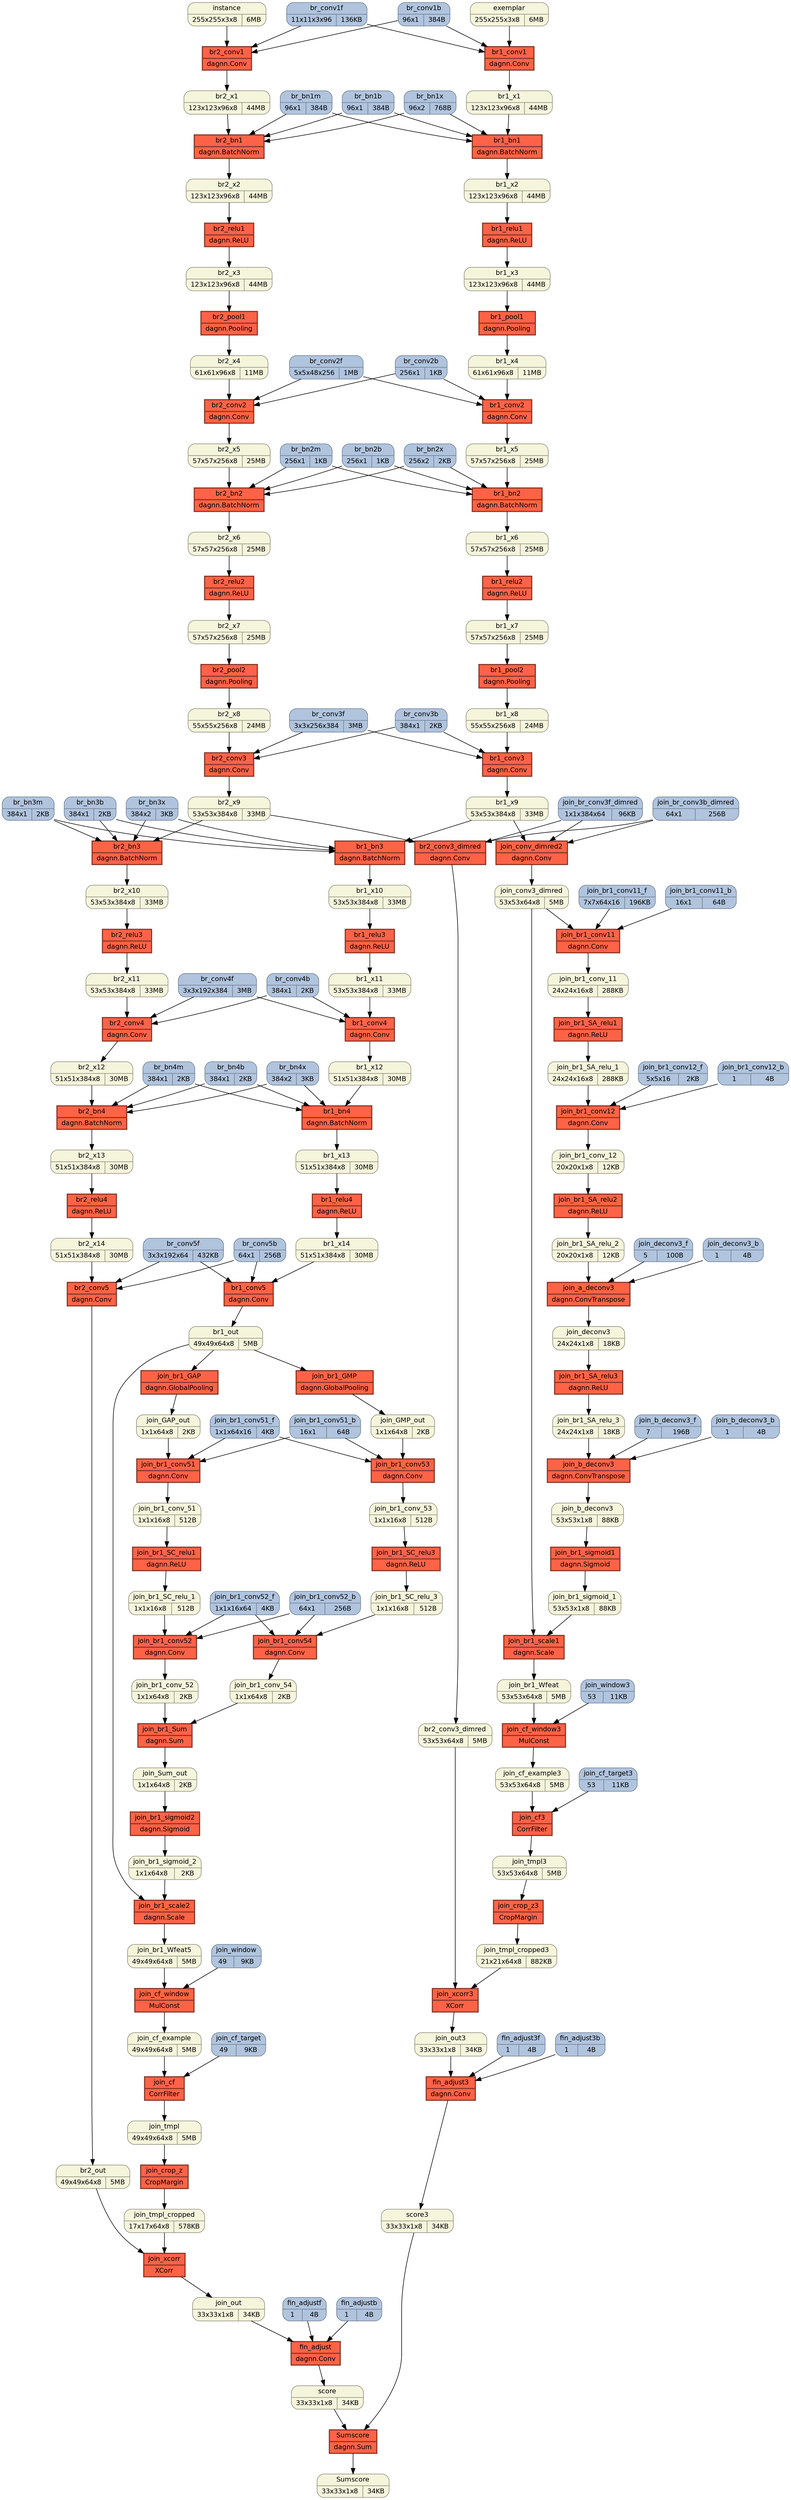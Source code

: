 digraph DagNN {
	fontsize=12
	var_exemplar [label="{{exemplar} | {255x255x3x8 | 6MB }}" shape=record style="solid,rounded,filled" color=cornsilk4 fillcolor=beige fontsize=12 fontname="helvetica" ]
	var_br1_x1 [label="{{br1_x1} | {123x123x96x8 | 44MB }}" shape=record style="solid,rounded,filled" color=cornsilk4 fillcolor=beige fontsize=12 fontname="helvetica" ]
	var_br1_x2 [label="{{br1_x2} | {123x123x96x8 | 44MB }}" shape=record style="solid,rounded,filled" color=cornsilk4 fillcolor=beige fontsize=12 fontname="helvetica" ]
	var_br1_x3 [label="{{br1_x3} | {123x123x96x8 | 44MB }}" shape=record style="solid,rounded,filled" color=cornsilk4 fillcolor=beige fontsize=12 fontname="helvetica" ]
	var_br1_x4 [label="{{br1_x4} | {61x61x96x8 | 11MB }}" shape=record style="solid,rounded,filled" color=cornsilk4 fillcolor=beige fontsize=12 fontname="helvetica" ]
	var_br1_x5 [label="{{br1_x5} | {57x57x256x8 | 25MB }}" shape=record style="solid,rounded,filled" color=cornsilk4 fillcolor=beige fontsize=12 fontname="helvetica" ]
	var_br1_x6 [label="{{br1_x6} | {57x57x256x8 | 25MB }}" shape=record style="solid,rounded,filled" color=cornsilk4 fillcolor=beige fontsize=12 fontname="helvetica" ]
	var_br1_x7 [label="{{br1_x7} | {57x57x256x8 | 25MB }}" shape=record style="solid,rounded,filled" color=cornsilk4 fillcolor=beige fontsize=12 fontname="helvetica" ]
	var_br1_x8 [label="{{br1_x8} | {55x55x256x8 | 24MB }}" shape=record style="solid,rounded,filled" color=cornsilk4 fillcolor=beige fontsize=12 fontname="helvetica" ]
	var_br1_x9 [label="{{br1_x9} | {53x53x384x8 | 33MB }}" shape=record style="solid,rounded,filled" color=cornsilk4 fillcolor=beige fontsize=12 fontname="helvetica" ]
	var_br1_x10 [label="{{br1_x10} | {53x53x384x8 | 33MB }}" shape=record style="solid,rounded,filled" color=cornsilk4 fillcolor=beige fontsize=12 fontname="helvetica" ]
	var_br1_x11 [label="{{br1_x11} | {53x53x384x8 | 33MB }}" shape=record style="solid,rounded,filled" color=cornsilk4 fillcolor=beige fontsize=12 fontname="helvetica" ]
	var_br1_x12 [label="{{br1_x12} | {51x51x384x8 | 30MB }}" shape=record style="solid,rounded,filled" color=cornsilk4 fillcolor=beige fontsize=12 fontname="helvetica" ]
	var_br1_x13 [label="{{br1_x13} | {51x51x384x8 | 30MB }}" shape=record style="solid,rounded,filled" color=cornsilk4 fillcolor=beige fontsize=12 fontname="helvetica" ]
	var_br1_x14 [label="{{br1_x14} | {51x51x384x8 | 30MB }}" shape=record style="solid,rounded,filled" color=cornsilk4 fillcolor=beige fontsize=12 fontname="helvetica" ]
	var_br1_out [label="{{br1_out} | {49x49x64x8 | 5MB }}" shape=record style="solid,rounded,filled" color=cornsilk4 fillcolor=beige fontsize=12 fontname="helvetica" ]
	var_instance [label="{{instance} | {255x255x3x8 | 6MB }}" shape=record style="solid,rounded,filled" color=cornsilk4 fillcolor=beige fontsize=12 fontname="helvetica" ]
	var_br2_x1 [label="{{br2_x1} | {123x123x96x8 | 44MB }}" shape=record style="solid,rounded,filled" color=cornsilk4 fillcolor=beige fontsize=12 fontname="helvetica" ]
	var_br2_x2 [label="{{br2_x2} | {123x123x96x8 | 44MB }}" shape=record style="solid,rounded,filled" color=cornsilk4 fillcolor=beige fontsize=12 fontname="helvetica" ]
	var_br2_x3 [label="{{br2_x3} | {123x123x96x8 | 44MB }}" shape=record style="solid,rounded,filled" color=cornsilk4 fillcolor=beige fontsize=12 fontname="helvetica" ]
	var_br2_x4 [label="{{br2_x4} | {61x61x96x8 | 11MB }}" shape=record style="solid,rounded,filled" color=cornsilk4 fillcolor=beige fontsize=12 fontname="helvetica" ]
	var_br2_x5 [label="{{br2_x5} | {57x57x256x8 | 25MB }}" shape=record style="solid,rounded,filled" color=cornsilk4 fillcolor=beige fontsize=12 fontname="helvetica" ]
	var_br2_x6 [label="{{br2_x6} | {57x57x256x8 | 25MB }}" shape=record style="solid,rounded,filled" color=cornsilk4 fillcolor=beige fontsize=12 fontname="helvetica" ]
	var_br2_x7 [label="{{br2_x7} | {57x57x256x8 | 25MB }}" shape=record style="solid,rounded,filled" color=cornsilk4 fillcolor=beige fontsize=12 fontname="helvetica" ]
	var_br2_x8 [label="{{br2_x8} | {55x55x256x8 | 24MB }}" shape=record style="solid,rounded,filled" color=cornsilk4 fillcolor=beige fontsize=12 fontname="helvetica" ]
	var_br2_x9 [label="{{br2_x9} | {53x53x384x8 | 33MB }}" shape=record style="solid,rounded,filled" color=cornsilk4 fillcolor=beige fontsize=12 fontname="helvetica" ]
	var_br2_x10 [label="{{br2_x10} | {53x53x384x8 | 33MB }}" shape=record style="solid,rounded,filled" color=cornsilk4 fillcolor=beige fontsize=12 fontname="helvetica" ]
	var_br2_x11 [label="{{br2_x11} | {53x53x384x8 | 33MB }}" shape=record style="solid,rounded,filled" color=cornsilk4 fillcolor=beige fontsize=12 fontname="helvetica" ]
	var_br2_x12 [label="{{br2_x12} | {51x51x384x8 | 30MB }}" shape=record style="solid,rounded,filled" color=cornsilk4 fillcolor=beige fontsize=12 fontname="helvetica" ]
	var_br2_x13 [label="{{br2_x13} | {51x51x384x8 | 30MB }}" shape=record style="solid,rounded,filled" color=cornsilk4 fillcolor=beige fontsize=12 fontname="helvetica" ]
	var_br2_x14 [label="{{br2_x14} | {51x51x384x8 | 30MB }}" shape=record style="solid,rounded,filled" color=cornsilk4 fillcolor=beige fontsize=12 fontname="helvetica" ]
	var_br2_out [label="{{br2_out} | {49x49x64x8 | 5MB }}" shape=record style="solid,rounded,filled" color=cornsilk4 fillcolor=beige fontsize=12 fontname="helvetica" ]
	var_br2_conv3_dimred [label="{{br2_conv3_dimred} | {53x53x64x8 | 5MB }}" shape=record style="solid,rounded,filled" color=cornsilk4 fillcolor=beige fontsize=12 fontname="helvetica" ]
	var_join_GAP_out [label="{{join_GAP_out} | {1x1x64x8 | 2KB }}" shape=record style="solid,rounded,filled" color=cornsilk4 fillcolor=beige fontsize=12 fontname="helvetica" ]
	var_join_br1_conv_51 [label="{{join_br1_conv_51} | {1x1x16x8 | 512B }}" shape=record style="solid,rounded,filled" color=cornsilk4 fillcolor=beige fontsize=12 fontname="helvetica" ]
	var_join_br1_SC_relu_1 [label="{{join_br1_SC_relu_1} | {1x1x16x8 | 512B }}" shape=record style="solid,rounded,filled" color=cornsilk4 fillcolor=beige fontsize=12 fontname="helvetica" ]
	var_join_br1_conv_52 [label="{{join_br1_conv_52} | {1x1x64x8 | 2KB }}" shape=record style="solid,rounded,filled" color=cornsilk4 fillcolor=beige fontsize=12 fontname="helvetica" ]
	var_join_GMP_out [label="{{join_GMP_out} | {1x1x64x8 | 2KB }}" shape=record style="solid,rounded,filled" color=cornsilk4 fillcolor=beige fontsize=12 fontname="helvetica" ]
	var_join_br1_conv_53 [label="{{join_br1_conv_53} | {1x1x16x8 | 512B }}" shape=record style="solid,rounded,filled" color=cornsilk4 fillcolor=beige fontsize=12 fontname="helvetica" ]
	var_join_br1_SC_relu_3 [label="{{join_br1_SC_relu_3} | {1x1x16x8 | 512B }}" shape=record style="solid,rounded,filled" color=cornsilk4 fillcolor=beige fontsize=12 fontname="helvetica" ]
	var_join_br1_conv_54 [label="{{join_br1_conv_54} | {1x1x64x8 | 2KB }}" shape=record style="solid,rounded,filled" color=cornsilk4 fillcolor=beige fontsize=12 fontname="helvetica" ]
	var_join_Sum_out [label="{{join_Sum_out} | {1x1x64x8 | 2KB }}" shape=record style="solid,rounded,filled" color=cornsilk4 fillcolor=beige fontsize=12 fontname="helvetica" ]
	var_join_br1_sigmoid_2 [label="{{join_br1_sigmoid_2} | {1x1x64x8 | 2KB }}" shape=record style="solid,rounded,filled" color=cornsilk4 fillcolor=beige fontsize=12 fontname="helvetica" ]
	var_join_br1_Wfeat5 [label="{{join_br1_Wfeat5} | {49x49x64x8 | 5MB }}" shape=record style="solid,rounded,filled" color=cornsilk4 fillcolor=beige fontsize=12 fontname="helvetica" ]
	var_join_cf_example [label="{{join_cf_example} | {49x49x64x8 | 5MB }}" shape=record style="solid,rounded,filled" color=cornsilk4 fillcolor=beige fontsize=12 fontname="helvetica" ]
	var_join_tmpl [label="{{join_tmpl} | {49x49x64x8 | 5MB }}" shape=record style="solid,rounded,filled" color=cornsilk4 fillcolor=beige fontsize=12 fontname="helvetica" ]
	var_join_tmpl_cropped [label="{{join_tmpl_cropped} | {17x17x64x8 | 578KB }}" shape=record style="solid,rounded,filled" color=cornsilk4 fillcolor=beige fontsize=12 fontname="helvetica" ]
	var_join_out [label="{{join_out} | {33x33x1x8 | 34KB }}" shape=record style="solid,rounded,filled" color=cornsilk4 fillcolor=beige fontsize=12 fontname="helvetica" ]
	var_join_conv3_dimred [label="{{join_conv3_dimred} | {53x53x64x8 | 5MB }}" shape=record style="solid,rounded,filled" color=cornsilk4 fillcolor=beige fontsize=12 fontname="helvetica" ]
	var_join_br1_conv_11 [label="{{join_br1_conv_11} | {24x24x16x8 | 288KB }}" shape=record style="solid,rounded,filled" color=cornsilk4 fillcolor=beige fontsize=12 fontname="helvetica" ]
	var_join_br1_SA_relu_1 [label="{{join_br1_SA_relu_1} | {24x24x16x8 | 288KB }}" shape=record style="solid,rounded,filled" color=cornsilk4 fillcolor=beige fontsize=12 fontname="helvetica" ]
	var_join_br1_conv_12 [label="{{join_br1_conv_12} | {20x20x1x8 | 12KB }}" shape=record style="solid,rounded,filled" color=cornsilk4 fillcolor=beige fontsize=12 fontname="helvetica" ]
	var_join_br1_SA_relu_2 [label="{{join_br1_SA_relu_2} | {20x20x1x8 | 12KB }}" shape=record style="solid,rounded,filled" color=cornsilk4 fillcolor=beige fontsize=12 fontname="helvetica" ]
	var_join_deconv3 [label="{{join_deconv3} | {24x24x1x8 | 18KB }}" shape=record style="solid,rounded,filled" color=cornsilk4 fillcolor=beige fontsize=12 fontname="helvetica" ]
	var_join_br1_SA_relu_3 [label="{{join_br1_SA_relu_3} | {24x24x1x8 | 18KB }}" shape=record style="solid,rounded,filled" color=cornsilk4 fillcolor=beige fontsize=12 fontname="helvetica" ]
	var_join_b_deconv3 [label="{{join_b_deconv3} | {53x53x1x8 | 88KB }}" shape=record style="solid,rounded,filled" color=cornsilk4 fillcolor=beige fontsize=12 fontname="helvetica" ]
	var_join_br1_sigmoid_1 [label="{{join_br1_sigmoid_1} | {53x53x1x8 | 88KB }}" shape=record style="solid,rounded,filled" color=cornsilk4 fillcolor=beige fontsize=12 fontname="helvetica" ]
	var_join_br1_Wfeat [label="{{join_br1_Wfeat} | {53x53x64x8 | 5MB }}" shape=record style="solid,rounded,filled" color=cornsilk4 fillcolor=beige fontsize=12 fontname="helvetica" ]
	var_join_cf_example3 [label="{{join_cf_example3} | {53x53x64x8 | 5MB }}" shape=record style="solid,rounded,filled" color=cornsilk4 fillcolor=beige fontsize=12 fontname="helvetica" ]
	var_join_tmpl3 [label="{{join_tmpl3} | {53x53x64x8 | 5MB }}" shape=record style="solid,rounded,filled" color=cornsilk4 fillcolor=beige fontsize=12 fontname="helvetica" ]
	var_join_tmpl_cropped3 [label="{{join_tmpl_cropped3} | {21x21x64x8 | 882KB }}" shape=record style="solid,rounded,filled" color=cornsilk4 fillcolor=beige fontsize=12 fontname="helvetica" ]
	var_join_out3 [label="{{join_out3} | {33x33x1x8 | 34KB }}" shape=record style="solid,rounded,filled" color=cornsilk4 fillcolor=beige fontsize=12 fontname="helvetica" ]
	var_score [label="{{score} | {33x33x1x8 | 34KB }}" shape=record style="solid,rounded,filled" color=cornsilk4 fillcolor=beige fontsize=12 fontname="helvetica" ]
	var_score3 [label="{{score3} | {33x33x1x8 | 34KB }}" shape=record style="solid,rounded,filled" color=cornsilk4 fillcolor=beige fontsize=12 fontname="helvetica" ]
	var_Sumscore [label="{{Sumscore} | {33x33x1x8 | 34KB }}" shape=record style="solid,rounded,filled" color=cornsilk4 fillcolor=beige fontsize=12 fontname="helvetica" ]
	par_br_conv1f [label="{{br_conv1f} | {11x11x3x96 | 136KB }}" shape=record style="solid,rounded,filled" color=lightsteelblue4 fillcolor=lightsteelblue fontsize=12 fontname="helvetica" ]
	par_br_conv1b [label="{{br_conv1b} | {96x1 | 384B }}" shape=record style="solid,rounded,filled" color=lightsteelblue4 fillcolor=lightsteelblue fontsize=12 fontname="helvetica" ]
	par_br_bn1m [label="{{br_bn1m} | {96x1 | 384B }}" shape=record style="solid,rounded,filled" color=lightsteelblue4 fillcolor=lightsteelblue fontsize=12 fontname="helvetica" ]
	par_br_bn1b [label="{{br_bn1b} | {96x1 | 384B }}" shape=record style="solid,rounded,filled" color=lightsteelblue4 fillcolor=lightsteelblue fontsize=12 fontname="helvetica" ]
	par_br_bn1x [label="{{br_bn1x} | {96x2 | 768B }}" shape=record style="solid,rounded,filled" color=lightsteelblue4 fillcolor=lightsteelblue fontsize=12 fontname="helvetica" ]
	par_br_conv2f [label="{{br_conv2f} | {5x5x48x256 | 1MB }}" shape=record style="solid,rounded,filled" color=lightsteelblue4 fillcolor=lightsteelblue fontsize=12 fontname="helvetica" ]
	par_br_conv2b [label="{{br_conv2b} | {256x1 | 1KB }}" shape=record style="solid,rounded,filled" color=lightsteelblue4 fillcolor=lightsteelblue fontsize=12 fontname="helvetica" ]
	par_br_bn2m [label="{{br_bn2m} | {256x1 | 1KB }}" shape=record style="solid,rounded,filled" color=lightsteelblue4 fillcolor=lightsteelblue fontsize=12 fontname="helvetica" ]
	par_br_bn2b [label="{{br_bn2b} | {256x1 | 1KB }}" shape=record style="solid,rounded,filled" color=lightsteelblue4 fillcolor=lightsteelblue fontsize=12 fontname="helvetica" ]
	par_br_bn2x [label="{{br_bn2x} | {256x2 | 2KB }}" shape=record style="solid,rounded,filled" color=lightsteelblue4 fillcolor=lightsteelblue fontsize=12 fontname="helvetica" ]
	par_br_conv3f [label="{{br_conv3f} | {3x3x256x384 | 3MB }}" shape=record style="solid,rounded,filled" color=lightsteelblue4 fillcolor=lightsteelblue fontsize=12 fontname="helvetica" ]
	par_br_conv3b [label="{{br_conv3b} | {384x1 | 2KB }}" shape=record style="solid,rounded,filled" color=lightsteelblue4 fillcolor=lightsteelblue fontsize=12 fontname="helvetica" ]
	par_br_bn3m [label="{{br_bn3m} | {384x1 | 2KB }}" shape=record style="solid,rounded,filled" color=lightsteelblue4 fillcolor=lightsteelblue fontsize=12 fontname="helvetica" ]
	par_br_bn3b [label="{{br_bn3b} | {384x1 | 2KB }}" shape=record style="solid,rounded,filled" color=lightsteelblue4 fillcolor=lightsteelblue fontsize=12 fontname="helvetica" ]
	par_br_bn3x [label="{{br_bn3x} | {384x2 | 3KB }}" shape=record style="solid,rounded,filled" color=lightsteelblue4 fillcolor=lightsteelblue fontsize=12 fontname="helvetica" ]
	par_br_conv4f [label="{{br_conv4f} | {3x3x192x384 | 3MB }}" shape=record style="solid,rounded,filled" color=lightsteelblue4 fillcolor=lightsteelblue fontsize=12 fontname="helvetica" ]
	par_br_conv4b [label="{{br_conv4b} | {384x1 | 2KB }}" shape=record style="solid,rounded,filled" color=lightsteelblue4 fillcolor=lightsteelblue fontsize=12 fontname="helvetica" ]
	par_br_bn4m [label="{{br_bn4m} | {384x1 | 2KB }}" shape=record style="solid,rounded,filled" color=lightsteelblue4 fillcolor=lightsteelblue fontsize=12 fontname="helvetica" ]
	par_br_bn4b [label="{{br_bn4b} | {384x1 | 2KB }}" shape=record style="solid,rounded,filled" color=lightsteelblue4 fillcolor=lightsteelblue fontsize=12 fontname="helvetica" ]
	par_br_bn4x [label="{{br_bn4x} | {384x2 | 3KB }}" shape=record style="solid,rounded,filled" color=lightsteelblue4 fillcolor=lightsteelblue fontsize=12 fontname="helvetica" ]
	par_br_conv5f [label="{{br_conv5f} | {3x3x192x64 | 432KB }}" shape=record style="solid,rounded,filled" color=lightsteelblue4 fillcolor=lightsteelblue fontsize=12 fontname="helvetica" ]
	par_br_conv5b [label="{{br_conv5b} | {64x1 | 256B }}" shape=record style="solid,rounded,filled" color=lightsteelblue4 fillcolor=lightsteelblue fontsize=12 fontname="helvetica" ]
	par_join_br_conv3f_dimred [label="{{join_br_conv3f_dimred} | {1x1x384x64 | 96KB }}" shape=record style="solid,rounded,filled" color=lightsteelblue4 fillcolor=lightsteelblue fontsize=12 fontname="helvetica" ]
	par_join_br_conv3b_dimred [label="{{join_br_conv3b_dimred} | {64x1 | 256B }}" shape=record style="solid,rounded,filled" color=lightsteelblue4 fillcolor=lightsteelblue fontsize=12 fontname="helvetica" ]
	par_join_br1_conv51_f [label="{{join_br1_conv51_f} | {1x1x64x16 | 4KB }}" shape=record style="solid,rounded,filled" color=lightsteelblue4 fillcolor=lightsteelblue fontsize=12 fontname="helvetica" ]
	par_join_br1_conv51_b [label="{{join_br1_conv51_b} | {16x1 | 64B }}" shape=record style="solid,rounded,filled" color=lightsteelblue4 fillcolor=lightsteelblue fontsize=12 fontname="helvetica" ]
	par_join_br1_conv52_f [label="{{join_br1_conv52_f} | {1x1x16x64 | 4KB }}" shape=record style="solid,rounded,filled" color=lightsteelblue4 fillcolor=lightsteelblue fontsize=12 fontname="helvetica" ]
	par_join_br1_conv52_b [label="{{join_br1_conv52_b} | {64x1 | 256B }}" shape=record style="solid,rounded,filled" color=lightsteelblue4 fillcolor=lightsteelblue fontsize=12 fontname="helvetica" ]
	par_join_window [label="{{join_window} | {49 | 9KB }}" shape=record style="solid,rounded,filled" color=lightsteelblue4 fillcolor=lightsteelblue fontsize=12 fontname="helvetica" ]
	par_join_cf_target [label="{{join_cf_target} | {49 | 9KB }}" shape=record style="solid,rounded,filled" color=lightsteelblue4 fillcolor=lightsteelblue fontsize=12 fontname="helvetica" ]
	par_join_br1_conv11_f [label="{{join_br1_conv11_f} | {7x7x64x16 | 196KB }}" shape=record style="solid,rounded,filled" color=lightsteelblue4 fillcolor=lightsteelblue fontsize=12 fontname="helvetica" ]
	par_join_br1_conv11_b [label="{{join_br1_conv11_b} | {16x1 | 64B }}" shape=record style="solid,rounded,filled" color=lightsteelblue4 fillcolor=lightsteelblue fontsize=12 fontname="helvetica" ]
	par_join_br1_conv12_f [label="{{join_br1_conv12_f} | {5x5x16 | 2KB }}" shape=record style="solid,rounded,filled" color=lightsteelblue4 fillcolor=lightsteelblue fontsize=12 fontname="helvetica" ]
	par_join_br1_conv12_b [label="{{join_br1_conv12_b} | {1 | 4B }}" shape=record style="solid,rounded,filled" color=lightsteelblue4 fillcolor=lightsteelblue fontsize=12 fontname="helvetica" ]
	par_join_deconv3_f [label="{{join_deconv3_f} | {5 | 100B }}" shape=record style="solid,rounded,filled" color=lightsteelblue4 fillcolor=lightsteelblue fontsize=12 fontname="helvetica" ]
	par_join_deconv3_b [label="{{join_deconv3_b} | {1 | 4B }}" shape=record style="solid,rounded,filled" color=lightsteelblue4 fillcolor=lightsteelblue fontsize=12 fontname="helvetica" ]
	par_join_b_deconv3_f [label="{{join_b_deconv3_f} | {7 | 196B }}" shape=record style="solid,rounded,filled" color=lightsteelblue4 fillcolor=lightsteelblue fontsize=12 fontname="helvetica" ]
	par_join_b_deconv3_b [label="{{join_b_deconv3_b} | {1 | 4B }}" shape=record style="solid,rounded,filled" color=lightsteelblue4 fillcolor=lightsteelblue fontsize=12 fontname="helvetica" ]
	par_join_window3 [label="{{join_window3} | {53 | 11KB }}" shape=record style="solid,rounded,filled" color=lightsteelblue4 fillcolor=lightsteelblue fontsize=12 fontname="helvetica" ]
	par_join_cf_target3 [label="{{join_cf_target3} | {53 | 11KB }}" shape=record style="solid,rounded,filled" color=lightsteelblue4 fillcolor=lightsteelblue fontsize=12 fontname="helvetica" ]
	par_fin_adjustf [label="{{fin_adjustf} | {1 | 4B }}" shape=record style="solid,rounded,filled" color=lightsteelblue4 fillcolor=lightsteelblue fontsize=12 fontname="helvetica" ]
	par_fin_adjustb [label="{{fin_adjustb} | {1 | 4B }}" shape=record style="solid,rounded,filled" color=lightsteelblue4 fillcolor=lightsteelblue fontsize=12 fontname="helvetica" ]
	par_fin_adjust3f [label="{{fin_adjust3f} | {1 | 4B }}" shape=record style="solid,rounded,filled" color=lightsteelblue4 fillcolor=lightsteelblue fontsize=12 fontname="helvetica" ]
	par_fin_adjust3b [label="{{fin_adjust3b} | {1 | 4B }}" shape=record style="solid,rounded,filled" color=lightsteelblue4 fillcolor=lightsteelblue fontsize=12 fontname="helvetica" ]
	br1_conv1 [label="{ br1_conv1 | dagnn.Conv }" shape=record style="bold,filled" color="tomato4" fillcolor="tomato" fontsize=12 fontname="helvetica" ]
	var_exemplar->br1_conv1 [weight=10]
	br1_conv1->var_br1_x1 [weight=10]
	par_br_conv1f->br1_conv1 [weight=1]
	par_br_conv1b->br1_conv1 [weight=1]
	br1_bn1 [label="{ br1_bn1 | dagnn.BatchNorm }" shape=record style="bold,filled" color="tomato4" fillcolor="tomato" fontsize=12 fontname="helvetica" ]
	var_br1_x1->br1_bn1 [weight=10]
	br1_bn1->var_br1_x2 [weight=10]
	par_br_bn1m->br1_bn1 [weight=1]
	par_br_bn1b->br1_bn1 [weight=1]
	par_br_bn1x->br1_bn1 [weight=1]
	br1_relu1 [label="{ br1_relu1 | dagnn.ReLU }" shape=record style="bold,filled" color="tomato4" fillcolor="tomato" fontsize=12 fontname="helvetica" ]
	var_br1_x2->br1_relu1 [weight=10]
	br1_relu1->var_br1_x3 [weight=10]
	br1_pool1 [label="{ br1_pool1 | dagnn.Pooling }" shape=record style="bold,filled" color="tomato4" fillcolor="tomato" fontsize=12 fontname="helvetica" ]
	var_br1_x3->br1_pool1 [weight=10]
	br1_pool1->var_br1_x4 [weight=10]
	br1_conv2 [label="{ br1_conv2 | dagnn.Conv }" shape=record style="bold,filled" color="tomato4" fillcolor="tomato" fontsize=12 fontname="helvetica" ]
	var_br1_x4->br1_conv2 [weight=10]
	br1_conv2->var_br1_x5 [weight=10]
	par_br_conv2f->br1_conv2 [weight=1]
	par_br_conv2b->br1_conv2 [weight=1]
	br1_bn2 [label="{ br1_bn2 | dagnn.BatchNorm }" shape=record style="bold,filled" color="tomato4" fillcolor="tomato" fontsize=12 fontname="helvetica" ]
	var_br1_x5->br1_bn2 [weight=10]
	br1_bn2->var_br1_x6 [weight=10]
	par_br_bn2m->br1_bn2 [weight=1]
	par_br_bn2b->br1_bn2 [weight=1]
	par_br_bn2x->br1_bn2 [weight=1]
	br1_relu2 [label="{ br1_relu2 | dagnn.ReLU }" shape=record style="bold,filled" color="tomato4" fillcolor="tomato" fontsize=12 fontname="helvetica" ]
	var_br1_x6->br1_relu2 [weight=10]
	br1_relu2->var_br1_x7 [weight=10]
	br1_pool2 [label="{ br1_pool2 | dagnn.Pooling }" shape=record style="bold,filled" color="tomato4" fillcolor="tomato" fontsize=12 fontname="helvetica" ]
	var_br1_x7->br1_pool2 [weight=10]
	br1_pool2->var_br1_x8 [weight=10]
	br1_conv3 [label="{ br1_conv3 | dagnn.Conv }" shape=record style="bold,filled" color="tomato4" fillcolor="tomato" fontsize=12 fontname="helvetica" ]
	var_br1_x8->br1_conv3 [weight=10]
	br1_conv3->var_br1_x9 [weight=10]
	par_br_conv3f->br1_conv3 [weight=1]
	par_br_conv3b->br1_conv3 [weight=1]
	br1_bn3 [label="{ br1_bn3 | dagnn.BatchNorm }" shape=record style="bold,filled" color="tomato4" fillcolor="tomato" fontsize=12 fontname="helvetica" ]
	var_br1_x9->br1_bn3 [weight=10]
	br1_bn3->var_br1_x10 [weight=10]
	par_br_bn3m->br1_bn3 [weight=1]
	par_br_bn3b->br1_bn3 [weight=1]
	par_br_bn3x->br1_bn3 [weight=1]
	br1_relu3 [label="{ br1_relu3 | dagnn.ReLU }" shape=record style="bold,filled" color="tomato4" fillcolor="tomato" fontsize=12 fontname="helvetica" ]
	var_br1_x10->br1_relu3 [weight=10]
	br1_relu3->var_br1_x11 [weight=10]
	br1_conv4 [label="{ br1_conv4 | dagnn.Conv }" shape=record style="bold,filled" color="tomato4" fillcolor="tomato" fontsize=12 fontname="helvetica" ]
	var_br1_x11->br1_conv4 [weight=10]
	br1_conv4->var_br1_x12 [weight=10]
	par_br_conv4f->br1_conv4 [weight=1]
	par_br_conv4b->br1_conv4 [weight=1]
	br1_bn4 [label="{ br1_bn4 | dagnn.BatchNorm }" shape=record style="bold,filled" color="tomato4" fillcolor="tomato" fontsize=12 fontname="helvetica" ]
	var_br1_x12->br1_bn4 [weight=10]
	br1_bn4->var_br1_x13 [weight=10]
	par_br_bn4m->br1_bn4 [weight=1]
	par_br_bn4b->br1_bn4 [weight=1]
	par_br_bn4x->br1_bn4 [weight=1]
	br1_relu4 [label="{ br1_relu4 | dagnn.ReLU }" shape=record style="bold,filled" color="tomato4" fillcolor="tomato" fontsize=12 fontname="helvetica" ]
	var_br1_x13->br1_relu4 [weight=10]
	br1_relu4->var_br1_x14 [weight=10]
	br1_conv5 [label="{ br1_conv5 | dagnn.Conv }" shape=record style="bold,filled" color="tomato4" fillcolor="tomato" fontsize=12 fontname="helvetica" ]
	var_br1_x14->br1_conv5 [weight=10]
	br1_conv5->var_br1_out [weight=10]
	par_br_conv5f->br1_conv5 [weight=1]
	par_br_conv5b->br1_conv5 [weight=1]
	br2_conv1 [label="{ br2_conv1 | dagnn.Conv }" shape=record style="bold,filled" color="tomato4" fillcolor="tomato" fontsize=12 fontname="helvetica" ]
	var_instance->br2_conv1 [weight=10]
	br2_conv1->var_br2_x1 [weight=10]
	par_br_conv1f->br2_conv1 [weight=1]
	par_br_conv1b->br2_conv1 [weight=1]
	br2_bn1 [label="{ br2_bn1 | dagnn.BatchNorm }" shape=record style="bold,filled" color="tomato4" fillcolor="tomato" fontsize=12 fontname="helvetica" ]
	var_br2_x1->br2_bn1 [weight=10]
	br2_bn1->var_br2_x2 [weight=10]
	par_br_bn1m->br2_bn1 [weight=1]
	par_br_bn1b->br2_bn1 [weight=1]
	par_br_bn1x->br2_bn1 [weight=1]
	br2_relu1 [label="{ br2_relu1 | dagnn.ReLU }" shape=record style="bold,filled" color="tomato4" fillcolor="tomato" fontsize=12 fontname="helvetica" ]
	var_br2_x2->br2_relu1 [weight=10]
	br2_relu1->var_br2_x3 [weight=10]
	br2_pool1 [label="{ br2_pool1 | dagnn.Pooling }" shape=record style="bold,filled" color="tomato4" fillcolor="tomato" fontsize=12 fontname="helvetica" ]
	var_br2_x3->br2_pool1 [weight=10]
	br2_pool1->var_br2_x4 [weight=10]
	br2_conv2 [label="{ br2_conv2 | dagnn.Conv }" shape=record style="bold,filled" color="tomato4" fillcolor="tomato" fontsize=12 fontname="helvetica" ]
	var_br2_x4->br2_conv2 [weight=10]
	br2_conv2->var_br2_x5 [weight=10]
	par_br_conv2f->br2_conv2 [weight=1]
	par_br_conv2b->br2_conv2 [weight=1]
	br2_bn2 [label="{ br2_bn2 | dagnn.BatchNorm }" shape=record style="bold,filled" color="tomato4" fillcolor="tomato" fontsize=12 fontname="helvetica" ]
	var_br2_x5->br2_bn2 [weight=10]
	br2_bn2->var_br2_x6 [weight=10]
	par_br_bn2m->br2_bn2 [weight=1]
	par_br_bn2b->br2_bn2 [weight=1]
	par_br_bn2x->br2_bn2 [weight=1]
	br2_relu2 [label="{ br2_relu2 | dagnn.ReLU }" shape=record style="bold,filled" color="tomato4" fillcolor="tomato" fontsize=12 fontname="helvetica" ]
	var_br2_x6->br2_relu2 [weight=10]
	br2_relu2->var_br2_x7 [weight=10]
	br2_pool2 [label="{ br2_pool2 | dagnn.Pooling }" shape=record style="bold,filled" color="tomato4" fillcolor="tomato" fontsize=12 fontname="helvetica" ]
	var_br2_x7->br2_pool2 [weight=10]
	br2_pool2->var_br2_x8 [weight=10]
	br2_conv3 [label="{ br2_conv3 | dagnn.Conv }" shape=record style="bold,filled" color="tomato4" fillcolor="tomato" fontsize=12 fontname="helvetica" ]
	var_br2_x8->br2_conv3 [weight=10]
	br2_conv3->var_br2_x9 [weight=10]
	par_br_conv3f->br2_conv3 [weight=1]
	par_br_conv3b->br2_conv3 [weight=1]
	br2_bn3 [label="{ br2_bn3 | dagnn.BatchNorm }" shape=record style="bold,filled" color="tomato4" fillcolor="tomato" fontsize=12 fontname="helvetica" ]
	var_br2_x9->br2_bn3 [weight=10]
	br2_bn3->var_br2_x10 [weight=10]
	par_br_bn3m->br2_bn3 [weight=1]
	par_br_bn3b->br2_bn3 [weight=1]
	par_br_bn3x->br2_bn3 [weight=1]
	br2_relu3 [label="{ br2_relu3 | dagnn.ReLU }" shape=record style="bold,filled" color="tomato4" fillcolor="tomato" fontsize=12 fontname="helvetica" ]
	var_br2_x10->br2_relu3 [weight=10]
	br2_relu3->var_br2_x11 [weight=10]
	br2_conv4 [label="{ br2_conv4 | dagnn.Conv }" shape=record style="bold,filled" color="tomato4" fillcolor="tomato" fontsize=12 fontname="helvetica" ]
	var_br2_x11->br2_conv4 [weight=10]
	br2_conv4->var_br2_x12 [weight=10]
	par_br_conv4f->br2_conv4 [weight=1]
	par_br_conv4b->br2_conv4 [weight=1]
	br2_bn4 [label="{ br2_bn4 | dagnn.BatchNorm }" shape=record style="bold,filled" color="tomato4" fillcolor="tomato" fontsize=12 fontname="helvetica" ]
	var_br2_x12->br2_bn4 [weight=10]
	br2_bn4->var_br2_x13 [weight=10]
	par_br_bn4m->br2_bn4 [weight=1]
	par_br_bn4b->br2_bn4 [weight=1]
	par_br_bn4x->br2_bn4 [weight=1]
	br2_relu4 [label="{ br2_relu4 | dagnn.ReLU }" shape=record style="bold,filled" color="tomato4" fillcolor="tomato" fontsize=12 fontname="helvetica" ]
	var_br2_x13->br2_relu4 [weight=10]
	br2_relu4->var_br2_x14 [weight=10]
	br2_conv5 [label="{ br2_conv5 | dagnn.Conv }" shape=record style="bold,filled" color="tomato4" fillcolor="tomato" fontsize=12 fontname="helvetica" ]
	var_br2_x14->br2_conv5 [weight=10]
	br2_conv5->var_br2_out [weight=10]
	par_br_conv5f->br2_conv5 [weight=1]
	par_br_conv5b->br2_conv5 [weight=1]
	br2_conv3_dimred [label="{ br2_conv3_dimred | dagnn.Conv }" shape=record style="bold,filled" color="tomato4" fillcolor="tomato" fontsize=12 fontname="helvetica" ]
	var_br2_x9->br2_conv3_dimred [weight=10]
	br2_conv3_dimred->var_br2_conv3_dimred [weight=10]
	par_join_br_conv3f_dimred->br2_conv3_dimred [weight=1]
	par_join_br_conv3b_dimred->br2_conv3_dimred [weight=1]
	join_br1_GAP [label="{ join_br1_GAP | dagnn.GlobalPooling }" shape=record style="bold,filled" color="tomato4" fillcolor="tomato" fontsize=12 fontname="helvetica" ]
	var_br1_out->join_br1_GAP [weight=10]
	join_br1_GAP->var_join_GAP_out [weight=10]
	join_br1_conv51 [label="{ join_br1_conv51 | dagnn.Conv }" shape=record style="bold,filled" color="tomato4" fillcolor="tomato" fontsize=12 fontname="helvetica" ]
	var_join_GAP_out->join_br1_conv51 [weight=10]
	join_br1_conv51->var_join_br1_conv_51 [weight=10]
	par_join_br1_conv51_f->join_br1_conv51 [weight=1]
	par_join_br1_conv51_b->join_br1_conv51 [weight=1]
	join_br1_SC_relu1 [label="{ join_br1_SC_relu1 | dagnn.ReLU }" shape=record style="bold,filled" color="tomato4" fillcolor="tomato" fontsize=12 fontname="helvetica" ]
	var_join_br1_conv_51->join_br1_SC_relu1 [weight=10]
	join_br1_SC_relu1->var_join_br1_SC_relu_1 [weight=10]
	join_br1_conv52 [label="{ join_br1_conv52 | dagnn.Conv }" shape=record style="bold,filled" color="tomato4" fillcolor="tomato" fontsize=12 fontname="helvetica" ]
	var_join_br1_SC_relu_1->join_br1_conv52 [weight=10]
	join_br1_conv52->var_join_br1_conv_52 [weight=10]
	par_join_br1_conv52_f->join_br1_conv52 [weight=1]
	par_join_br1_conv52_b->join_br1_conv52 [weight=1]
	join_br1_GMP [label="{ join_br1_GMP | dagnn.GlobalPooling }" shape=record style="bold,filled" color="tomato4" fillcolor="tomato" fontsize=12 fontname="helvetica" ]
	var_br1_out->join_br1_GMP [weight=10]
	join_br1_GMP->var_join_GMP_out [weight=10]
	join_br1_conv53 [label="{ join_br1_conv53 | dagnn.Conv }" shape=record style="bold,filled" color="tomato4" fillcolor="tomato" fontsize=12 fontname="helvetica" ]
	var_join_GMP_out->join_br1_conv53 [weight=10]
	join_br1_conv53->var_join_br1_conv_53 [weight=10]
	par_join_br1_conv51_f->join_br1_conv53 [weight=1]
	par_join_br1_conv51_b->join_br1_conv53 [weight=1]
	join_br1_SC_relu3 [label="{ join_br1_SC_relu3 | dagnn.ReLU }" shape=record style="bold,filled" color="tomato4" fillcolor="tomato" fontsize=12 fontname="helvetica" ]
	var_join_br1_conv_53->join_br1_SC_relu3 [weight=10]
	join_br1_SC_relu3->var_join_br1_SC_relu_3 [weight=10]
	join_br1_conv54 [label="{ join_br1_conv54 | dagnn.Conv }" shape=record style="bold,filled" color="tomato4" fillcolor="tomato" fontsize=12 fontname="helvetica" ]
	var_join_br1_SC_relu_3->join_br1_conv54 [weight=10]
	join_br1_conv54->var_join_br1_conv_54 [weight=10]
	par_join_br1_conv52_f->join_br1_conv54 [weight=1]
	par_join_br1_conv52_b->join_br1_conv54 [weight=1]
	join_br1_Sum [label="{ join_br1_Sum | dagnn.Sum }" shape=record style="bold,filled" color="tomato4" fillcolor="tomato" fontsize=12 fontname="helvetica" ]
	var_join_br1_conv_52->join_br1_Sum [weight=10]
	var_join_br1_conv_54->join_br1_Sum [weight=10]
	join_br1_Sum->var_join_Sum_out [weight=10]
	join_br1_sigmoid2 [label="{ join_br1_sigmoid2 | dagnn.Sigmoid }" shape=record style="bold,filled" color="tomato4" fillcolor="tomato" fontsize=12 fontname="helvetica" ]
	var_join_Sum_out->join_br1_sigmoid2 [weight=10]
	join_br1_sigmoid2->var_join_br1_sigmoid_2 [weight=10]
	join_br1_scale2 [label="{ join_br1_scale2 | dagnn.Scale }" shape=record style="bold,filled" color="tomato4" fillcolor="tomato" fontsize=12 fontname="helvetica" ]
	var_br1_out->join_br1_scale2 [weight=10]
	var_join_br1_sigmoid_2->join_br1_scale2 [weight=10]
	join_br1_scale2->var_join_br1_Wfeat5 [weight=10]
	join_cf_window [label="{ join_cf_window | MulConst }" shape=record style="bold,filled" color="tomato4" fillcolor="tomato" fontsize=12 fontname="helvetica" ]
	var_join_br1_Wfeat5->join_cf_window [weight=10]
	join_cf_window->var_join_cf_example [weight=10]
	par_join_window->join_cf_window [weight=1]
	join_cf [label="{ join_cf | CorrFilter }" shape=record style="bold,filled" color="tomato4" fillcolor="tomato" fontsize=12 fontname="helvetica" ]
	var_join_cf_example->join_cf [weight=10]
	join_cf->var_join_tmpl [weight=10]
	par_join_cf_target->join_cf [weight=1]
	join_crop_z [label="{ join_crop_z | CropMargin }" shape=record style="bold,filled" color="tomato4" fillcolor="tomato" fontsize=12 fontname="helvetica" ]
	var_join_tmpl->join_crop_z [weight=10]
	join_crop_z->var_join_tmpl_cropped [weight=10]
	join_xcorr [label="{ join_xcorr | XCorr }" shape=record style="bold,filled" color="tomato4" fillcolor="tomato" fontsize=12 fontname="helvetica" ]
	var_join_tmpl_cropped->join_xcorr [weight=10]
	var_br2_out->join_xcorr [weight=10]
	join_xcorr->var_join_out [weight=10]
	join_conv_dimred2 [label="{ join_conv_dimred2 | dagnn.Conv }" shape=record style="bold,filled" color="tomato4" fillcolor="tomato" fontsize=12 fontname="helvetica" ]
	var_br1_x9->join_conv_dimred2 [weight=10]
	join_conv_dimred2->var_join_conv3_dimred [weight=10]
	par_join_br_conv3f_dimred->join_conv_dimred2 [weight=1]
	par_join_br_conv3b_dimred->join_conv_dimred2 [weight=1]
	join_br1_conv11 [label="{ join_br1_conv11 | dagnn.Conv }" shape=record style="bold,filled" color="tomato4" fillcolor="tomato" fontsize=12 fontname="helvetica" ]
	var_join_conv3_dimred->join_br1_conv11 [weight=10]
	join_br1_conv11->var_join_br1_conv_11 [weight=10]
	par_join_br1_conv11_f->join_br1_conv11 [weight=1]
	par_join_br1_conv11_b->join_br1_conv11 [weight=1]
	join_br1_SA_relu1 [label="{ join_br1_SA_relu1 | dagnn.ReLU }" shape=record style="bold,filled" color="tomato4" fillcolor="tomato" fontsize=12 fontname="helvetica" ]
	var_join_br1_conv_11->join_br1_SA_relu1 [weight=10]
	join_br1_SA_relu1->var_join_br1_SA_relu_1 [weight=10]
	join_br1_conv12 [label="{ join_br1_conv12 | dagnn.Conv }" shape=record style="bold,filled" color="tomato4" fillcolor="tomato" fontsize=12 fontname="helvetica" ]
	var_join_br1_SA_relu_1->join_br1_conv12 [weight=10]
	join_br1_conv12->var_join_br1_conv_12 [weight=10]
	par_join_br1_conv12_f->join_br1_conv12 [weight=1]
	par_join_br1_conv12_b->join_br1_conv12 [weight=1]
	join_br1_SA_relu2 [label="{ join_br1_SA_relu2 | dagnn.ReLU }" shape=record style="bold,filled" color="tomato4" fillcolor="tomato" fontsize=12 fontname="helvetica" ]
	var_join_br1_conv_12->join_br1_SA_relu2 [weight=10]
	join_br1_SA_relu2->var_join_br1_SA_relu_2 [weight=10]
	join_a_deconv3 [label="{ join_a_deconv3 | dagnn.ConvTranspose }" shape=record style="bold,filled" color="tomato4" fillcolor="tomato" fontsize=12 fontname="helvetica" ]
	var_join_br1_SA_relu_2->join_a_deconv3 [weight=10]
	join_a_deconv3->var_join_deconv3 [weight=10]
	par_join_deconv3_f->join_a_deconv3 [weight=1]
	par_join_deconv3_b->join_a_deconv3 [weight=1]
	join_br1_SA_relu3 [label="{ join_br1_SA_relu3 | dagnn.ReLU }" shape=record style="bold,filled" color="tomato4" fillcolor="tomato" fontsize=12 fontname="helvetica" ]
	var_join_deconv3->join_br1_SA_relu3 [weight=10]
	join_br1_SA_relu3->var_join_br1_SA_relu_3 [weight=10]
	join_b_deconv3 [label="{ join_b_deconv3 | dagnn.ConvTranspose }" shape=record style="bold,filled" color="tomato4" fillcolor="tomato" fontsize=12 fontname="helvetica" ]
	var_join_br1_SA_relu_3->join_b_deconv3 [weight=10]
	join_b_deconv3->var_join_b_deconv3 [weight=10]
	par_join_b_deconv3_f->join_b_deconv3 [weight=1]
	par_join_b_deconv3_b->join_b_deconv3 [weight=1]
	join_br1_sigmoid1 [label="{ join_br1_sigmoid1 | dagnn.Sigmoid }" shape=record style="bold,filled" color="tomato4" fillcolor="tomato" fontsize=12 fontname="helvetica" ]
	var_join_b_deconv3->join_br1_sigmoid1 [weight=10]
	join_br1_sigmoid1->var_join_br1_sigmoid_1 [weight=10]
	join_br1_scale1 [label="{ join_br1_scale1 | dagnn.Scale }" shape=record style="bold,filled" color="tomato4" fillcolor="tomato" fontsize=12 fontname="helvetica" ]
	var_join_conv3_dimred->join_br1_scale1 [weight=10]
	var_join_br1_sigmoid_1->join_br1_scale1 [weight=10]
	join_br1_scale1->var_join_br1_Wfeat [weight=10]
	join_cf_window3 [label="{ join_cf_window3 | MulConst }" shape=record style="bold,filled" color="tomato4" fillcolor="tomato" fontsize=12 fontname="helvetica" ]
	var_join_br1_Wfeat->join_cf_window3 [weight=10]
	join_cf_window3->var_join_cf_example3 [weight=10]
	par_join_window3->join_cf_window3 [weight=1]
	join_cf3 [label="{ join_cf3 | CorrFilter }" shape=record style="bold,filled" color="tomato4" fillcolor="tomato" fontsize=12 fontname="helvetica" ]
	var_join_cf_example3->join_cf3 [weight=10]
	join_cf3->var_join_tmpl3 [weight=10]
	par_join_cf_target3->join_cf3 [weight=1]
	join_crop_z3 [label="{ join_crop_z3 | CropMargin }" shape=record style="bold,filled" color="tomato4" fillcolor="tomato" fontsize=12 fontname="helvetica" ]
	var_join_tmpl3->join_crop_z3 [weight=10]
	join_crop_z3->var_join_tmpl_cropped3 [weight=10]
	join_xcorr3 [label="{ join_xcorr3 | XCorr }" shape=record style="bold,filled" color="tomato4" fillcolor="tomato" fontsize=12 fontname="helvetica" ]
	var_join_tmpl_cropped3->join_xcorr3 [weight=10]
	var_br2_conv3_dimred->join_xcorr3 [weight=10]
	join_xcorr3->var_join_out3 [weight=10]
	fin_adjust [label="{ fin_adjust | dagnn.Conv }" shape=record style="bold,filled" color="tomato4" fillcolor="tomato" fontsize=12 fontname="helvetica" ]
	var_join_out->fin_adjust [weight=10]
	fin_adjust->var_score [weight=10]
	par_fin_adjustf->fin_adjust [weight=1]
	par_fin_adjustb->fin_adjust [weight=1]
	fin_adjust3 [label="{ fin_adjust3 | dagnn.Conv }" shape=record style="bold,filled" color="tomato4" fillcolor="tomato" fontsize=12 fontname="helvetica" ]
	var_join_out3->fin_adjust3 [weight=10]
	fin_adjust3->var_score3 [weight=10]
	par_fin_adjust3f->fin_adjust3 [weight=1]
	par_fin_adjust3b->fin_adjust3 [weight=1]
	Sumscore [label="{ Sumscore | dagnn.Sum }" shape=record style="bold,filled" color="tomato4" fillcolor="tomato" fontsize=12 fontname="helvetica" ]
	var_score->Sumscore [weight=10]
	var_score3->Sumscore [weight=10]
	Sumscore->var_Sumscore [weight=10]
}
